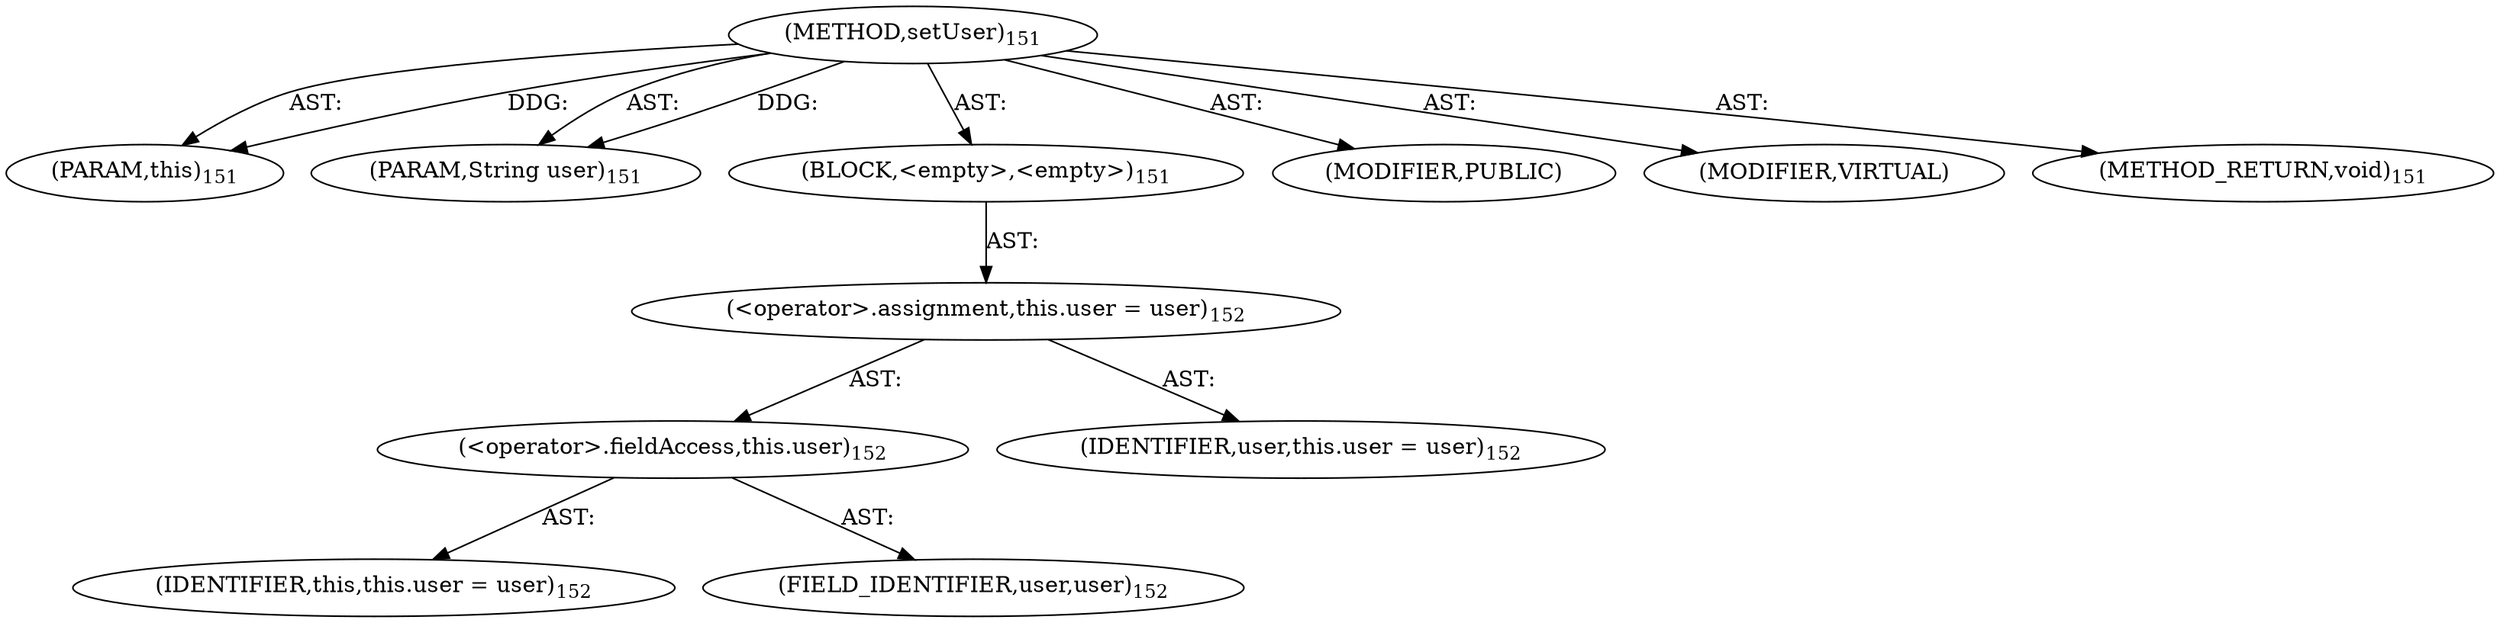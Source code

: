 digraph "setUser" {  
"111669149698" [label = <(METHOD,setUser)<SUB>151</SUB>> ]
"115964116992" [label = <(PARAM,this)<SUB>151</SUB>> ]
"115964117014" [label = <(PARAM,String user)<SUB>151</SUB>> ]
"25769803778" [label = <(BLOCK,&lt;empty&gt;,&lt;empty&gt;)<SUB>151</SUB>> ]
"30064771077" [label = <(&lt;operator&gt;.assignment,this.user = user)<SUB>152</SUB>> ]
"30064771078" [label = <(&lt;operator&gt;.fieldAccess,this.user)<SUB>152</SUB>> ]
"68719476736" [label = <(IDENTIFIER,this,this.user = user)<SUB>152</SUB>> ]
"55834574852" [label = <(FIELD_IDENTIFIER,user,user)<SUB>152</SUB>> ]
"68719476781" [label = <(IDENTIFIER,user,this.user = user)<SUB>152</SUB>> ]
"133143986208" [label = <(MODIFIER,PUBLIC)> ]
"133143986209" [label = <(MODIFIER,VIRTUAL)> ]
"128849018882" [label = <(METHOD_RETURN,void)<SUB>151</SUB>> ]
  "111669149698" -> "115964116992"  [ label = "AST: "] 
  "111669149698" -> "115964117014"  [ label = "AST: "] 
  "111669149698" -> "25769803778"  [ label = "AST: "] 
  "111669149698" -> "133143986208"  [ label = "AST: "] 
  "111669149698" -> "133143986209"  [ label = "AST: "] 
  "111669149698" -> "128849018882"  [ label = "AST: "] 
  "25769803778" -> "30064771077"  [ label = "AST: "] 
  "30064771077" -> "30064771078"  [ label = "AST: "] 
  "30064771077" -> "68719476781"  [ label = "AST: "] 
  "30064771078" -> "68719476736"  [ label = "AST: "] 
  "30064771078" -> "55834574852"  [ label = "AST: "] 
  "111669149698" -> "115964116992"  [ label = "DDG: "] 
  "111669149698" -> "115964117014"  [ label = "DDG: "] 
}
